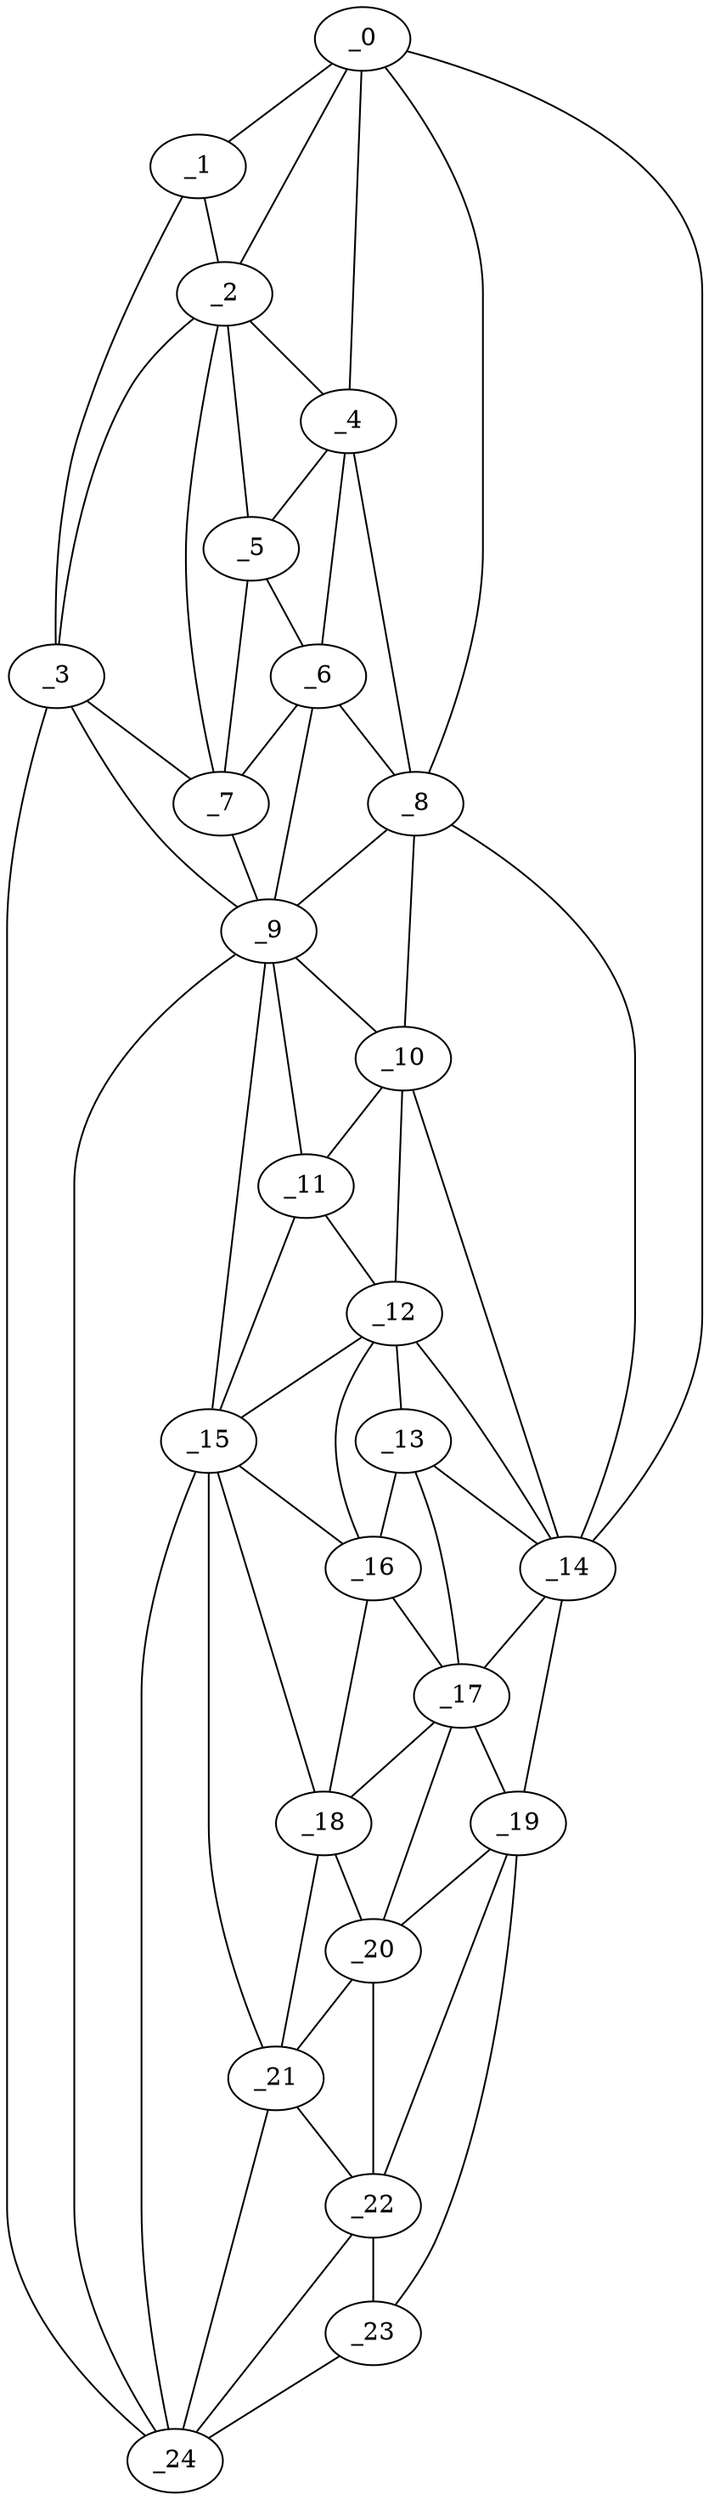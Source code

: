 graph "obj67__40.gxl" {
	_0	 [x=3,
		y=62];
	_1	 [x=4,
		y=45];
	_0 -- _1	 [valence=1];
	_2	 [x=23,
		y=45];
	_0 -- _2	 [valence=2];
	_4	 [x=26,
		y=62];
	_0 -- _4	 [valence=1];
	_8	 [x=42,
		y=67];
	_0 -- _8	 [valence=1];
	_14	 [x=68,
		y=81];
	_0 -- _14	 [valence=1];
	_1 -- _2	 [valence=2];
	_3	 [x=25,
		y=37];
	_1 -- _3	 [valence=1];
	_2 -- _3	 [valence=1];
	_2 -- _4	 [valence=2];
	_5	 [x=29,
		y=57];
	_2 -- _5	 [valence=2];
	_7	 [x=35,
		y=47];
	_2 -- _7	 [valence=1];
	_3 -- _7	 [valence=2];
	_9	 [x=46,
		y=44];
	_3 -- _9	 [valence=2];
	_24	 [x=125,
		y=65];
	_3 -- _24	 [valence=1];
	_4 -- _5	 [valence=2];
	_6	 [x=34,
		y=59];
	_4 -- _6	 [valence=2];
	_4 -- _8	 [valence=2];
	_5 -- _6	 [valence=2];
	_5 -- _7	 [valence=2];
	_6 -- _7	 [valence=1];
	_6 -- _8	 [valence=2];
	_6 -- _9	 [valence=2];
	_7 -- _9	 [valence=1];
	_8 -- _9	 [valence=2];
	_10	 [x=54,
		y=64];
	_8 -- _10	 [valence=1];
	_8 -- _14	 [valence=2];
	_9 -- _10	 [valence=2];
	_11	 [x=56,
		y=48];
	_9 -- _11	 [valence=1];
	_15	 [x=72,
		y=52];
	_9 -- _15	 [valence=2];
	_9 -- _24	 [valence=2];
	_10 -- _11	 [valence=2];
	_12	 [x=61,
		y=66];
	_10 -- _12	 [valence=2];
	_10 -- _14	 [valence=2];
	_11 -- _12	 [valence=1];
	_11 -- _15	 [valence=2];
	_13	 [x=68,
		y=71];
	_12 -- _13	 [valence=1];
	_12 -- _14	 [valence=2];
	_12 -- _15	 [valence=2];
	_16	 [x=75,
		y=60];
	_12 -- _16	 [valence=2];
	_13 -- _14	 [valence=2];
	_13 -- _16	 [valence=1];
	_17	 [x=76,
		y=79];
	_13 -- _17	 [valence=2];
	_14 -- _17	 [valence=2];
	_19	 [x=103,
		y=91];
	_14 -- _19	 [valence=1];
	_15 -- _16	 [valence=2];
	_18	 [x=85,
		y=59];
	_15 -- _18	 [valence=2];
	_21	 [x=111,
		y=63];
	_15 -- _21	 [valence=1];
	_15 -- _24	 [valence=2];
	_16 -- _17	 [valence=2];
	_16 -- _18	 [valence=2];
	_17 -- _18	 [valence=2];
	_17 -- _19	 [valence=2];
	_20	 [x=104,
		y=76];
	_17 -- _20	 [valence=2];
	_18 -- _20	 [valence=2];
	_18 -- _21	 [valence=1];
	_19 -- _20	 [valence=1];
	_22	 [x=114,
		y=84];
	_19 -- _22	 [valence=1];
	_23	 [x=124,
		y=82];
	_19 -- _23	 [valence=1];
	_20 -- _21	 [valence=2];
	_20 -- _22	 [valence=2];
	_21 -- _22	 [valence=1];
	_21 -- _24	 [valence=2];
	_22 -- _23	 [valence=2];
	_22 -- _24	 [valence=1];
	_23 -- _24	 [valence=1];
}
